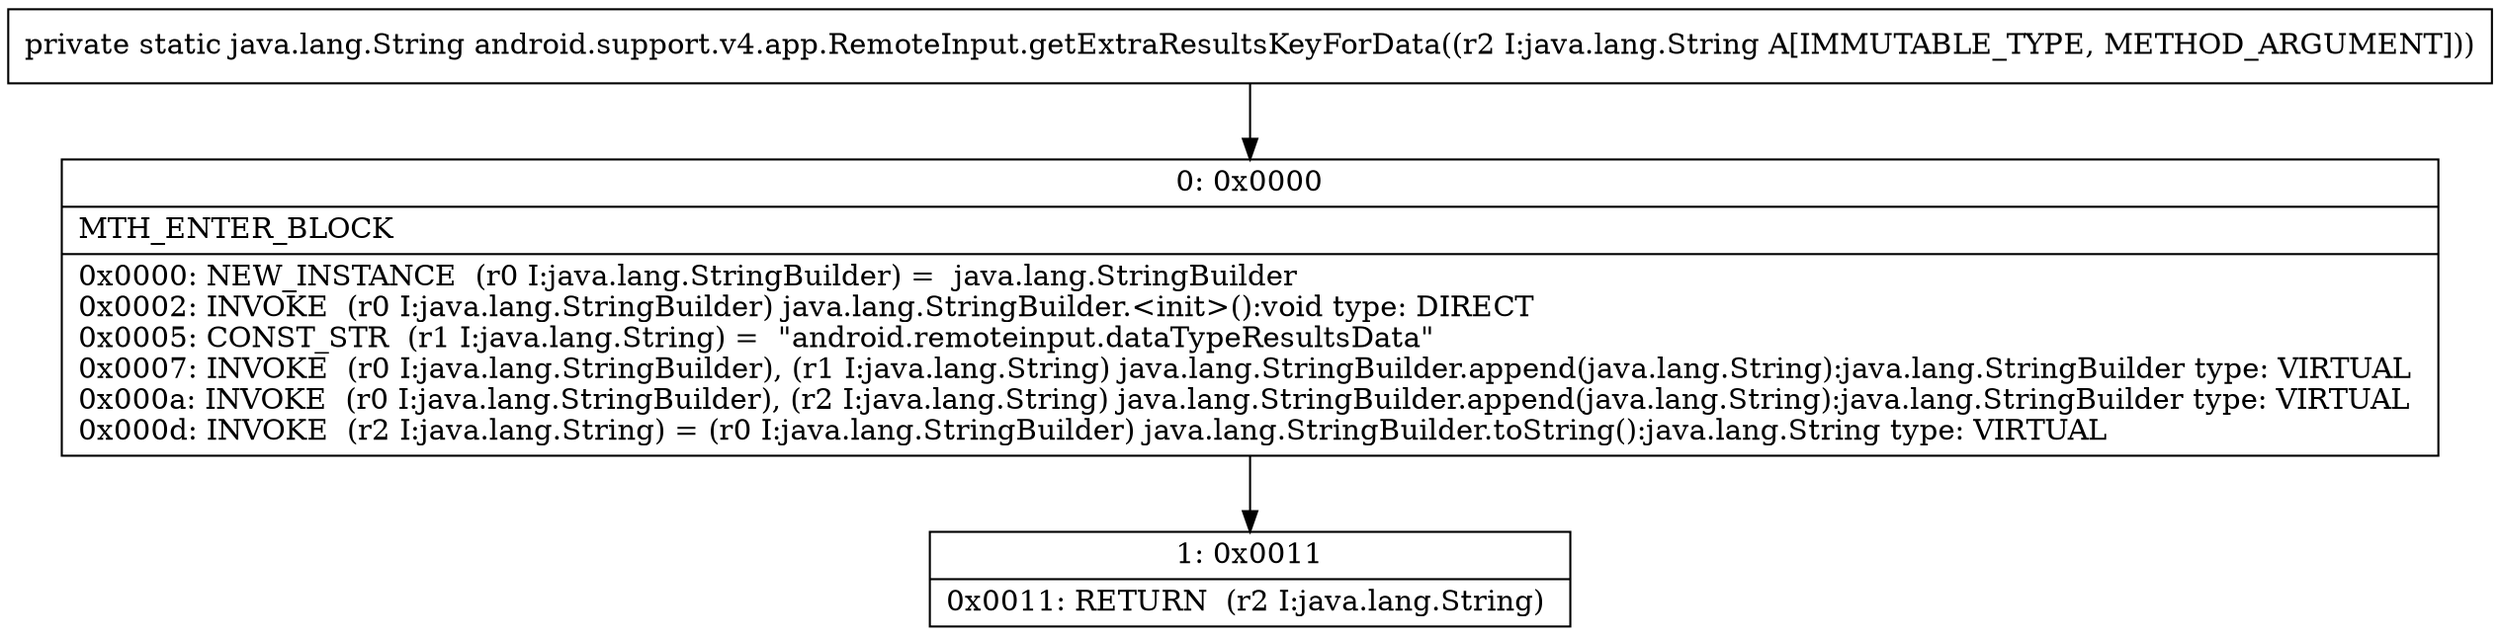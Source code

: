 digraph "CFG forandroid.support.v4.app.RemoteInput.getExtraResultsKeyForData(Ljava\/lang\/String;)Ljava\/lang\/String;" {
Node_0 [shape=record,label="{0\:\ 0x0000|MTH_ENTER_BLOCK\l|0x0000: NEW_INSTANCE  (r0 I:java.lang.StringBuilder) =  java.lang.StringBuilder \l0x0002: INVOKE  (r0 I:java.lang.StringBuilder) java.lang.StringBuilder.\<init\>():void type: DIRECT \l0x0005: CONST_STR  (r1 I:java.lang.String) =  \"android.remoteinput.dataTypeResultsData\" \l0x0007: INVOKE  (r0 I:java.lang.StringBuilder), (r1 I:java.lang.String) java.lang.StringBuilder.append(java.lang.String):java.lang.StringBuilder type: VIRTUAL \l0x000a: INVOKE  (r0 I:java.lang.StringBuilder), (r2 I:java.lang.String) java.lang.StringBuilder.append(java.lang.String):java.lang.StringBuilder type: VIRTUAL \l0x000d: INVOKE  (r2 I:java.lang.String) = (r0 I:java.lang.StringBuilder) java.lang.StringBuilder.toString():java.lang.String type: VIRTUAL \l}"];
Node_1 [shape=record,label="{1\:\ 0x0011|0x0011: RETURN  (r2 I:java.lang.String) \l}"];
MethodNode[shape=record,label="{private static java.lang.String android.support.v4.app.RemoteInput.getExtraResultsKeyForData((r2 I:java.lang.String A[IMMUTABLE_TYPE, METHOD_ARGUMENT])) }"];
MethodNode -> Node_0;
Node_0 -> Node_1;
}

